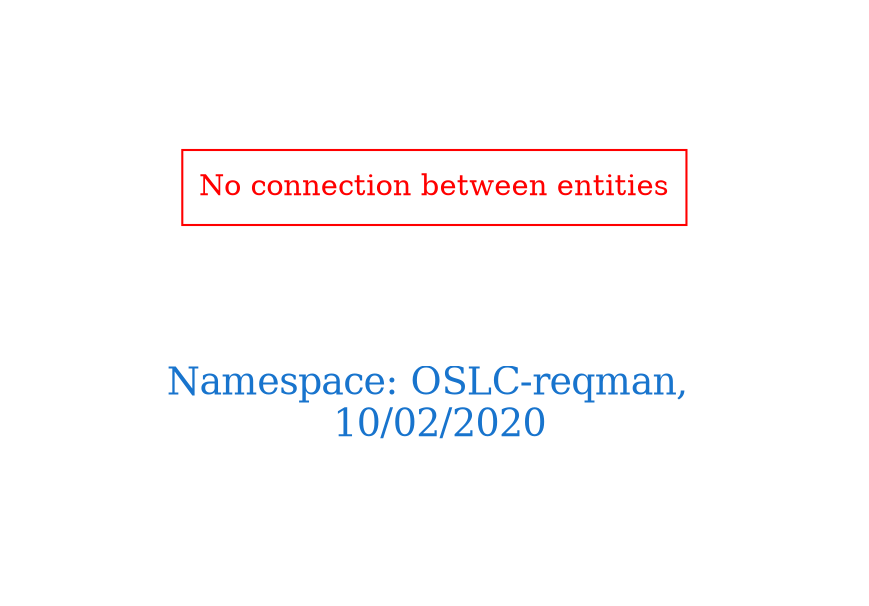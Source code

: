 digraph OGIT_ontology {
 graph [ rankdir= LR,pad=1 
fontsize = 18,
fontcolor= dodgerblue3,label = "\n\n\nNamespace: OSLC-reqman, \n 10/02/2020"];
node[shape=polygon];
edge [  color="gray81"];

"No connection between entities" [fontcolor = "red",color="red", shape="polygon"]
}
